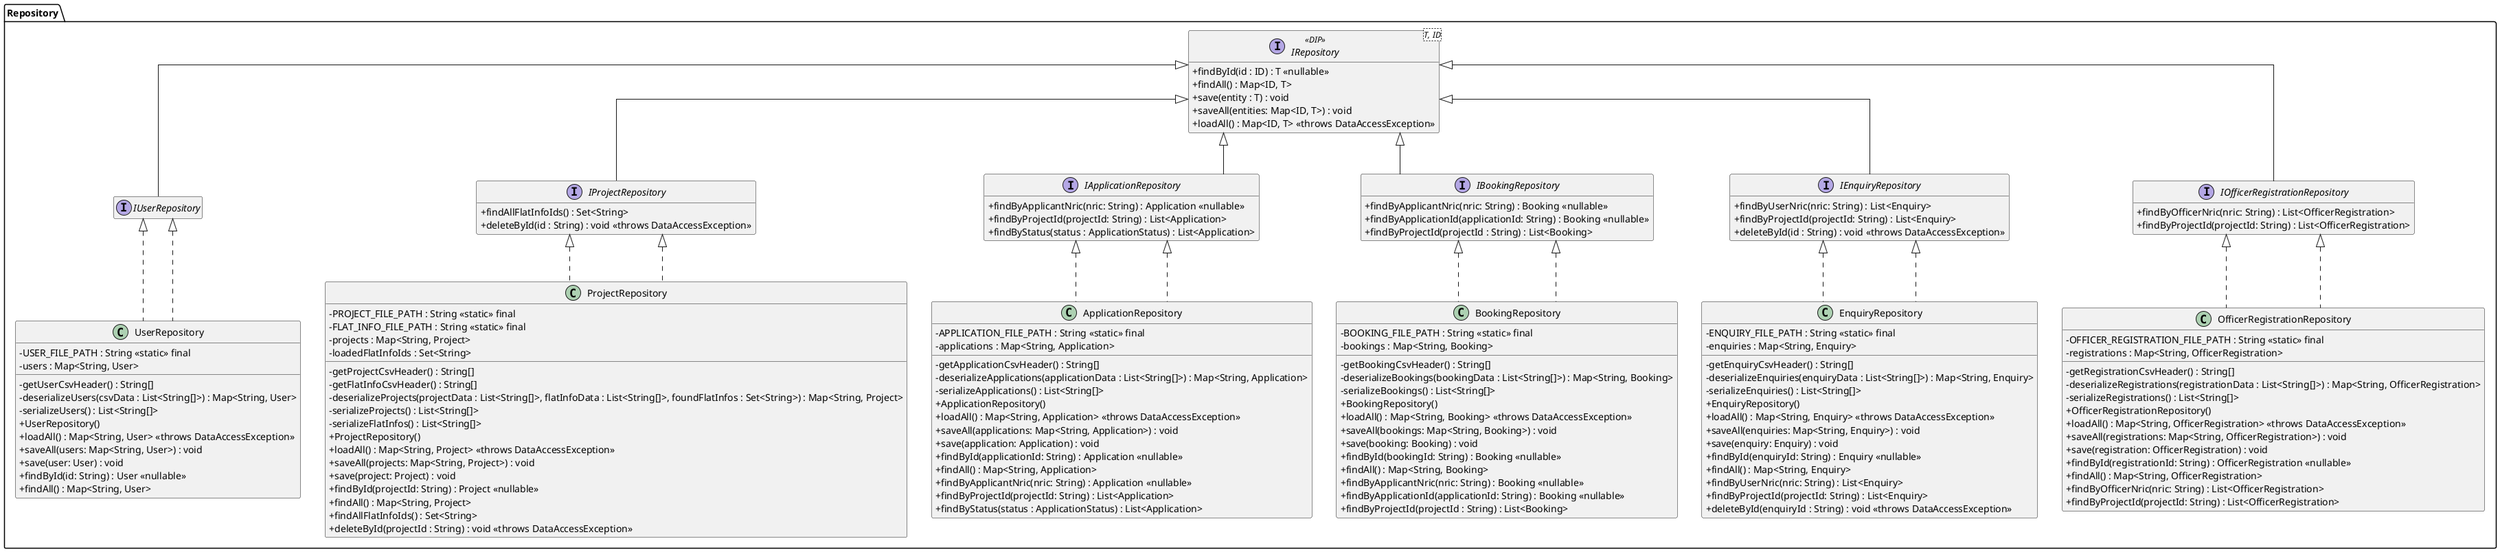 @startuml repositories

' --- Settings ---
skinparam classAttributeIconSize 0
hide empty members
skinparam packageStyle rect
skinparam linetype ortho

' --- Repository Package ---
package Repository <<Folder>> {
    interface IRepository<T, ID> <<DIP>> {
        + findById(id : ID) : T <<nullable>>
        + findAll() : Map<ID, T>
        + save(entity : T) : void
        + saveAll(entities: Map<ID, T>) : void
        + loadAll() : Map<ID, T> <<throws DataAccessException>>
    }

    interface IUserRepository extends IRepository<User, String> {
        ' Add any user-specific query methods here (if needed later)
    }

    interface IProjectRepository extends IRepository<Project, String> {
        + findAllFlatInfoIds() : Set<String>
        + deleteById(id : String) : void <<throws DataAccessException>>
    }

    interface IApplicationRepository extends IRepository<Application, String> {
        + findByApplicantNric(nric: String) : Application <<nullable>>
        + findByProjectId(projectId: String) : List<Application>
        + findByStatus(status : ApplicationStatus) : List<Application>
    }

    interface IBookingRepository extends IRepository<Booking, String> {
        + findByApplicantNric(nric: String) : Booking <<nullable>>
        + findByApplicationId(applicationId: String) : Booking <<nullable>>
        + findByProjectId(projectId : String) : List<Booking>
    }

    interface IEnquiryRepository extends IRepository<Enquiry, String> {
        + findByUserNric(nric: String) : List<Enquiry>
        + findByProjectId(projectId: String) : List<Enquiry>
        + deleteById(id : String) : void <<throws DataAccessException>>
    }

    interface IOfficerRegistrationRepository extends IRepository<OfficerRegistration, String> {
        + findByOfficerNric(nric: String) : List<OfficerRegistration>
        + findByProjectId(projectId: String) : List<OfficerRegistration>
    }

    class UserRepository implements IUserRepository {
        - USER_FILE_PATH : String <<static>> final
        - users : Map<String, User>
        - getUserCsvHeader() : String[]
        - deserializeUsers(csvData : List<String[]>) : Map<String, User>
        - serializeUsers() : List<String[]>
        + UserRepository()
        + loadAll() : Map<String, User> <<throws DataAccessException>>
        + saveAll(users: Map<String, User>) : void
        + save(user: User) : void
        + findById(id: String) : User <<nullable>>
        + findAll() : Map<String, User>
    }

    class ProjectRepository implements IProjectRepository {
        - PROJECT_FILE_PATH : String <<static>> final
        - FLAT_INFO_FILE_PATH : String <<static>> final
        - projects : Map<String, Project>
        - loadedFlatInfoIds : Set<String>
        - getProjectCsvHeader() : String[]
        - getFlatInfoCsvHeader() : String[]
        - deserializeProjects(projectData : List<String[]>, flatInfoData : List<String[]>, foundFlatInfos : Set<String>) : Map<String, Project>
        - serializeProjects() : List<String[]>
        - serializeFlatInfos() : List<String[]>
        + ProjectRepository()
        + loadAll() : Map<String, Project> <<throws DataAccessException>>
        + saveAll(projects: Map<String, Project>) : void
        + save(project: Project) : void
        + findById(projectId: String) : Project <<nullable>>
        + findAll() : Map<String, Project>
        + findAllFlatInfoIds() : Set<String>
        + deleteById(projectId : String) : void <<throws DataAccessException>>
    }

    class ApplicationRepository implements IApplicationRepository {
        - APPLICATION_FILE_PATH : String <<static>> final
        - applications : Map<String, Application>
        - getApplicationCsvHeader() : String[]
        - deserializeApplications(applicationData : List<String[]>) : Map<String, Application>
        - serializeApplications() : List<String[]>
        + ApplicationRepository()
        + loadAll() : Map<String, Application> <<throws DataAccessException>>
        + saveAll(applications: Map<String, Application>) : void
        + save(application: Application) : void
        + findById(applicationId: String) : Application <<nullable>>
        + findAll() : Map<String, Application>
        + findByApplicantNric(nric: String) : Application <<nullable>>
        + findByProjectId(projectId: String) : List<Application>
        + findByStatus(status : ApplicationStatus) : List<Application>
    }

    class BookingRepository implements IBookingRepository {
        - BOOKING_FILE_PATH : String <<static>> final
        - bookings : Map<String, Booking>
        - getBookingCsvHeader() : String[]
        - deserializeBookings(bookingData : List<String[]>) : Map<String, Booking>
        - serializeBookings() : List<String[]>
        + BookingRepository()
        + loadAll() : Map<String, Booking> <<throws DataAccessException>>
        + saveAll(bookings: Map<String, Booking>) : void
        + save(booking: Booking) : void
        + findById(bookingId: String) : Booking <<nullable>>
        + findAll() : Map<String, Booking>
        + findByApplicantNric(nric: String) : Booking <<nullable>>
        + findByApplicationId(applicationId: String) : Booking <<nullable>>
        + findByProjectId(projectId : String) : List<Booking>
    }

    class EnquiryRepository implements IEnquiryRepository {
        - ENQUIRY_FILE_PATH : String <<static>> final
        - enquiries : Map<String, Enquiry>
        - getEnquiryCsvHeader() : String[]
        - deserializeEnquiries(enquiryData : List<String[]>) : Map<String, Enquiry>
        - serializeEnquiries() : List<String[]>
        + EnquiryRepository()
        + loadAll() : Map<String, Enquiry> <<throws DataAccessException>>
        + saveAll(enquiries: Map<String, Enquiry>) : void
        + save(enquiry: Enquiry) : void
        + findById(enquiryId: String) : Enquiry <<nullable>>
        + findAll() : Map<String, Enquiry>
        + findByUserNric(nric: String) : List<Enquiry>
        + findByProjectId(projectId: String) : List<Enquiry>
        + deleteById(enquiryId : String) : void <<throws DataAccessException>>
    }

    class OfficerRegistrationRepository implements IOfficerRegistrationRepository {
        - OFFICER_REGISTRATION_FILE_PATH : String <<static>> final
        - registrations : Map<String, OfficerRegistration>
        - getRegistrationCsvHeader() : String[]
        - deserializeRegistrations(registrationData : List<String[]>) : Map<String, OfficerRegistration> 
        - serializeRegistrations() : List<String[]>
        + OfficerRegistrationRepository()
        + loadAll() : Map<String, OfficerRegistration> <<throws DataAccessException>>
        + saveAll(registrations: Map<String, OfficerRegistration>) : void
        + save(registration: OfficerRegistration) : void
        + findById(registrationId: String) : OfficerRegistration <<nullable>>
        + findAll() : Map<String, OfficerRegistration>
        + findByOfficerNric(nric: String) : List<OfficerRegistration>
        + findByProjectId(projectId: String) : List<OfficerRegistration>
    }

    ' Interface Implementation within Repository package
    IUserRepository <|.. UserRepository
    IProjectRepository <|.. ProjectRepository
    IApplicationRepository <|.. ApplicationRepository
    IBookingRepository <|.. BookingRepository
    IEnquiryRepository <|.. EnquiryRepository
    IOfficerRegistrationRepository <|.. OfficerRegistrationRepository
}

@enduml